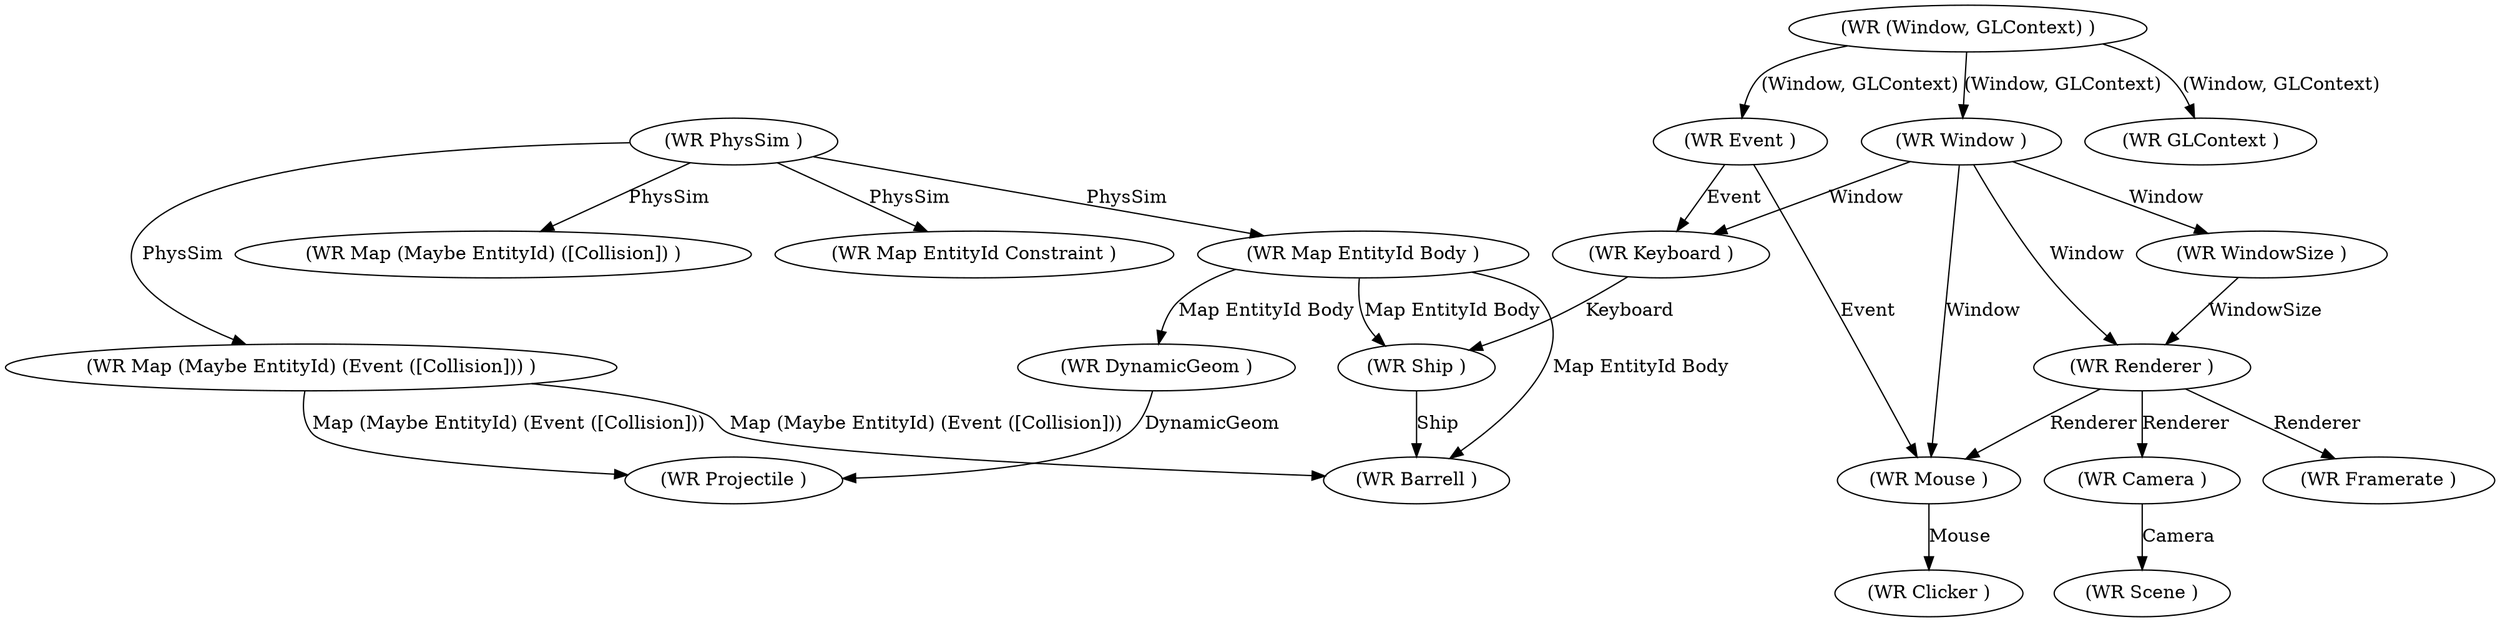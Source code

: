 digraph  DataGraph {
0[label="(WR Barrell )"];
1[label="(WR DynamicGeom )"];
2[label="(WR Projectile )"];
3[label="(WR Ship )"];
4[label="(WR PhysSim )"];
5[label="(WR Camera )"];
6[label="(WR (Window, GLContext) )"];
7[label="(WR Renderer )"];
8[label="(WR Event )"];
9[label="(WR Window )"];
10[label="(WR GLContext )"];
11[label="(WR Scene )"];
12[label="(WR Clicker )"];
13[label="(WR Map (Maybe EntityId) (Event ([Collision])) )"];
14[label="(WR Map (Maybe EntityId) ([Collision]) )"];
15[label="(WR Map EntityId Body )"];
16[label="(WR Map EntityId Constraint )"];
17[label="(WR Framerate )"];
18[label="(WR Mouse )"];
19[label="(WR Keyboard )"];
20[label="(WR WindowSize )"];
13 -> 0[label="Map (Maybe EntityId) (Event ([Collision]))"];
13 -> 2[label="Map (Maybe EntityId) (Event ([Collision]))"];
15 -> 0[label="Map EntityId Body"];
15 -> 1[label="Map EntityId Body"];
15 -> 3[label="Map EntityId Body"];
6 -> 8[label="(Window, GLContext)"];
6 -> 9[label="(Window, GLContext)"];
6 -> 10[label="(Window, GLContext)"];
1 -> 2[label="DynamicGeom"];
3 -> 0[label="Ship"];
5 -> 11[label="Camera"];
19 -> 3[label="Keyboard"];
18 -> 12[label="Mouse"];
20 -> 7[label="WindowSize"];
4 -> 13[label="PhysSim"];
4 -> 14[label="PhysSim"];
4 -> 15[label="PhysSim"];
4 -> 16[label="PhysSim"];
7 -> 5[label="Renderer"];
7 -> 17[label="Renderer"];
7 -> 18[label="Renderer"];
8 -> 18[label="Event"];
8 -> 19[label="Event"];
9 -> 7[label="Window"];
9 -> 18[label="Window"];
9 -> 19[label="Window"];
9 -> 20[label="Window"];
}